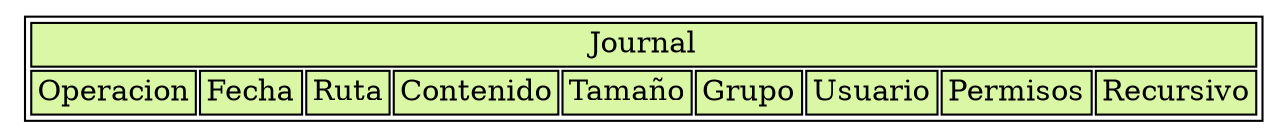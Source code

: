 digraph di{
i_3[ shape=plaintext label=<
<table>
<tr><td colspan="9" bgcolor="#DAF7A6">Journal</td></tr>
<tr>
<td bgcolor="#DAF7A6">Operacion</td>
<td bgcolor="#DAF7A6">Fecha</td>
<td bgcolor="#DAF7A6">Ruta</td>
<td bgcolor="#DAF7A6">Contenido</td>
<td bgcolor="#DAF7A6">Tamaño</td>
<td bgcolor="#DAF7A6">Grupo</td>
<td bgcolor="#DAF7A6">Usuario</td>
<td bgcolor="#DAF7A6">Permisos</td>
<td bgcolor="#DAF7A6">Recursivo</td>
</tr>
</table>
>];
}
